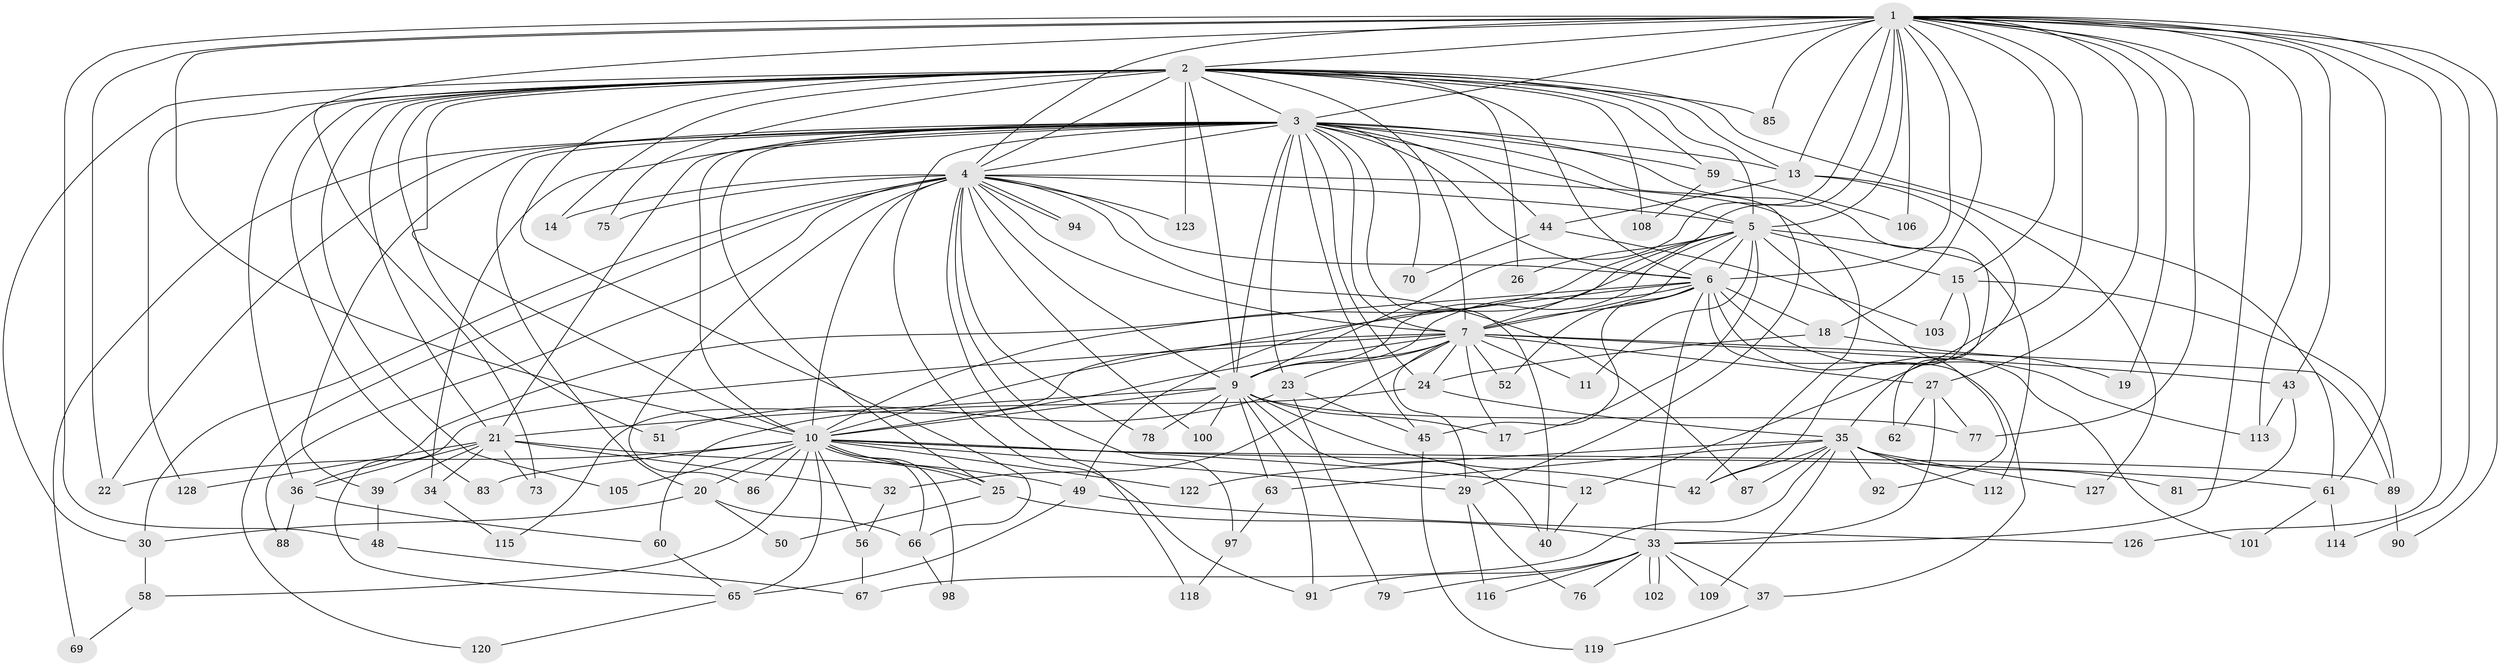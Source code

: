 // Generated by graph-tools (version 1.1) at 2025/51/02/27/25 19:51:46]
// undirected, 96 vertices, 234 edges
graph export_dot {
graph [start="1"]
  node [color=gray90,style=filled];
  1 [super="+8"];
  2 [super="+46"];
  3 [super="+16"];
  4 [super="+121"];
  5 [super="+41"];
  6 [super="+38"];
  7 [super="+82"];
  9 [super="+130"];
  10 [super="+31"];
  11;
  12;
  13 [super="+124"];
  14;
  15 [super="+107"];
  17;
  18;
  19;
  20;
  21 [super="+57"];
  22 [super="+64"];
  23;
  24;
  25 [super="+28"];
  26;
  27 [super="+54"];
  29 [super="+96"];
  30 [super="+80"];
  32;
  33 [super="+55"];
  34;
  35 [super="+84"];
  36 [super="+53"];
  37;
  39;
  40 [super="+110"];
  42 [super="+72"];
  43;
  44 [super="+47"];
  45 [super="+99"];
  48;
  49 [super="+111"];
  50;
  51;
  52;
  56;
  58;
  59;
  60 [super="+104"];
  61 [super="+68"];
  62;
  63;
  65 [super="+74"];
  66 [super="+71"];
  67 [super="+117"];
  69;
  70;
  73;
  75;
  76;
  77 [super="+93"];
  78;
  79 [super="+125"];
  81;
  83;
  85;
  86;
  87;
  88;
  89;
  90;
  91 [super="+95"];
  92;
  94;
  97;
  98;
  100;
  101;
  102;
  103;
  105;
  106;
  108;
  109;
  112;
  113 [super="+129"];
  114;
  115;
  116;
  118;
  119;
  120;
  122;
  123;
  126;
  127;
  128;
  1 -- 2 [weight=2];
  1 -- 3 [weight=2];
  1 -- 4 [weight=2];
  1 -- 5 [weight=2];
  1 -- 6 [weight=3];
  1 -- 7 [weight=2];
  1 -- 9 [weight=2];
  1 -- 10 [weight=2];
  1 -- 13;
  1 -- 15;
  1 -- 19;
  1 -- 90;
  1 -- 106;
  1 -- 113;
  1 -- 73;
  1 -- 12;
  1 -- 77;
  1 -- 18;
  1 -- 85;
  1 -- 22;
  1 -- 27;
  1 -- 33;
  1 -- 43;
  1 -- 48;
  1 -- 114;
  1 -- 61;
  1 -- 126;
  2 -- 3;
  2 -- 4;
  2 -- 5;
  2 -- 6;
  2 -- 7;
  2 -- 9;
  2 -- 10 [weight=2];
  2 -- 14;
  2 -- 21;
  2 -- 26;
  2 -- 30;
  2 -- 36;
  2 -- 51;
  2 -- 61;
  2 -- 75;
  2 -- 83;
  2 -- 85;
  2 -- 105;
  2 -- 108;
  2 -- 123;
  2 -- 128;
  2 -- 66;
  2 -- 59;
  2 -- 13;
  3 -- 4;
  3 -- 5;
  3 -- 6;
  3 -- 7;
  3 -- 9;
  3 -- 10 [weight=3];
  3 -- 13;
  3 -- 20;
  3 -- 23;
  3 -- 34;
  3 -- 39;
  3 -- 44 [weight=2];
  3 -- 59;
  3 -- 62;
  3 -- 69;
  3 -- 70;
  3 -- 91;
  3 -- 24;
  3 -- 45;
  3 -- 21;
  3 -- 40;
  3 -- 25;
  3 -- 29;
  3 -- 22;
  4 -- 5;
  4 -- 6;
  4 -- 7;
  4 -- 9;
  4 -- 10;
  4 -- 14;
  4 -- 30;
  4 -- 75;
  4 -- 78;
  4 -- 86;
  4 -- 87;
  4 -- 88;
  4 -- 94;
  4 -- 94;
  4 -- 97;
  4 -- 100;
  4 -- 118;
  4 -- 120;
  4 -- 123;
  4 -- 42;
  5 -- 6;
  5 -- 7;
  5 -- 9;
  5 -- 10;
  5 -- 11;
  5 -- 15;
  5 -- 26;
  5 -- 92;
  5 -- 112;
  5 -- 17;
  5 -- 49;
  6 -- 7;
  6 -- 9;
  6 -- 10;
  6 -- 18;
  6 -- 33;
  6 -- 37;
  6 -- 45;
  6 -- 52;
  6 -- 101;
  6 -- 36;
  6 -- 113;
  7 -- 9 [weight=2];
  7 -- 10;
  7 -- 11;
  7 -- 17;
  7 -- 23;
  7 -- 27;
  7 -- 29;
  7 -- 32;
  7 -- 43;
  7 -- 52;
  7 -- 65;
  7 -- 89;
  7 -- 24;
  7 -- 115;
  9 -- 10;
  9 -- 17;
  9 -- 21;
  9 -- 40;
  9 -- 42;
  9 -- 63;
  9 -- 78;
  9 -- 100;
  9 -- 77;
  9 -- 91;
  10 -- 12;
  10 -- 20;
  10 -- 22;
  10 -- 25;
  10 -- 25;
  10 -- 29;
  10 -- 56;
  10 -- 58;
  10 -- 65 [weight=2];
  10 -- 66;
  10 -- 83;
  10 -- 86;
  10 -- 89;
  10 -- 105;
  10 -- 122;
  10 -- 98;
  10 -- 61;
  12 -- 40;
  13 -- 35;
  13 -- 44;
  13 -- 127;
  15 -- 103;
  15 -- 42;
  15 -- 89;
  18 -- 19;
  18 -- 24;
  20 -- 50;
  20 -- 66;
  20 -- 30;
  21 -- 32;
  21 -- 34;
  21 -- 36;
  21 -- 39;
  21 -- 49;
  21 -- 73;
  21 -- 128;
  23 -- 45;
  23 -- 51;
  23 -- 79;
  24 -- 35;
  24 -- 60;
  25 -- 50;
  25 -- 33;
  27 -- 62;
  27 -- 77;
  27 -- 33;
  29 -- 76;
  29 -- 116;
  30 -- 58;
  32 -- 56;
  33 -- 37;
  33 -- 79 [weight=2];
  33 -- 91;
  33 -- 102;
  33 -- 102;
  33 -- 109;
  33 -- 116;
  33 -- 76;
  34 -- 115;
  35 -- 42;
  35 -- 63;
  35 -- 81 [weight=2];
  35 -- 87;
  35 -- 92;
  35 -- 109;
  35 -- 122;
  35 -- 127;
  35 -- 112;
  35 -- 67;
  36 -- 88;
  36 -- 60;
  37 -- 119;
  39 -- 48;
  43 -- 81;
  43 -- 113;
  44 -- 70;
  44 -- 103;
  45 -- 119;
  48 -- 67;
  49 -- 126;
  49 -- 65;
  56 -- 67;
  58 -- 69;
  59 -- 106;
  59 -- 108;
  60 -- 65;
  61 -- 101;
  61 -- 114;
  63 -- 97;
  65 -- 120;
  66 -- 98;
  89 -- 90;
  97 -- 118;
}
